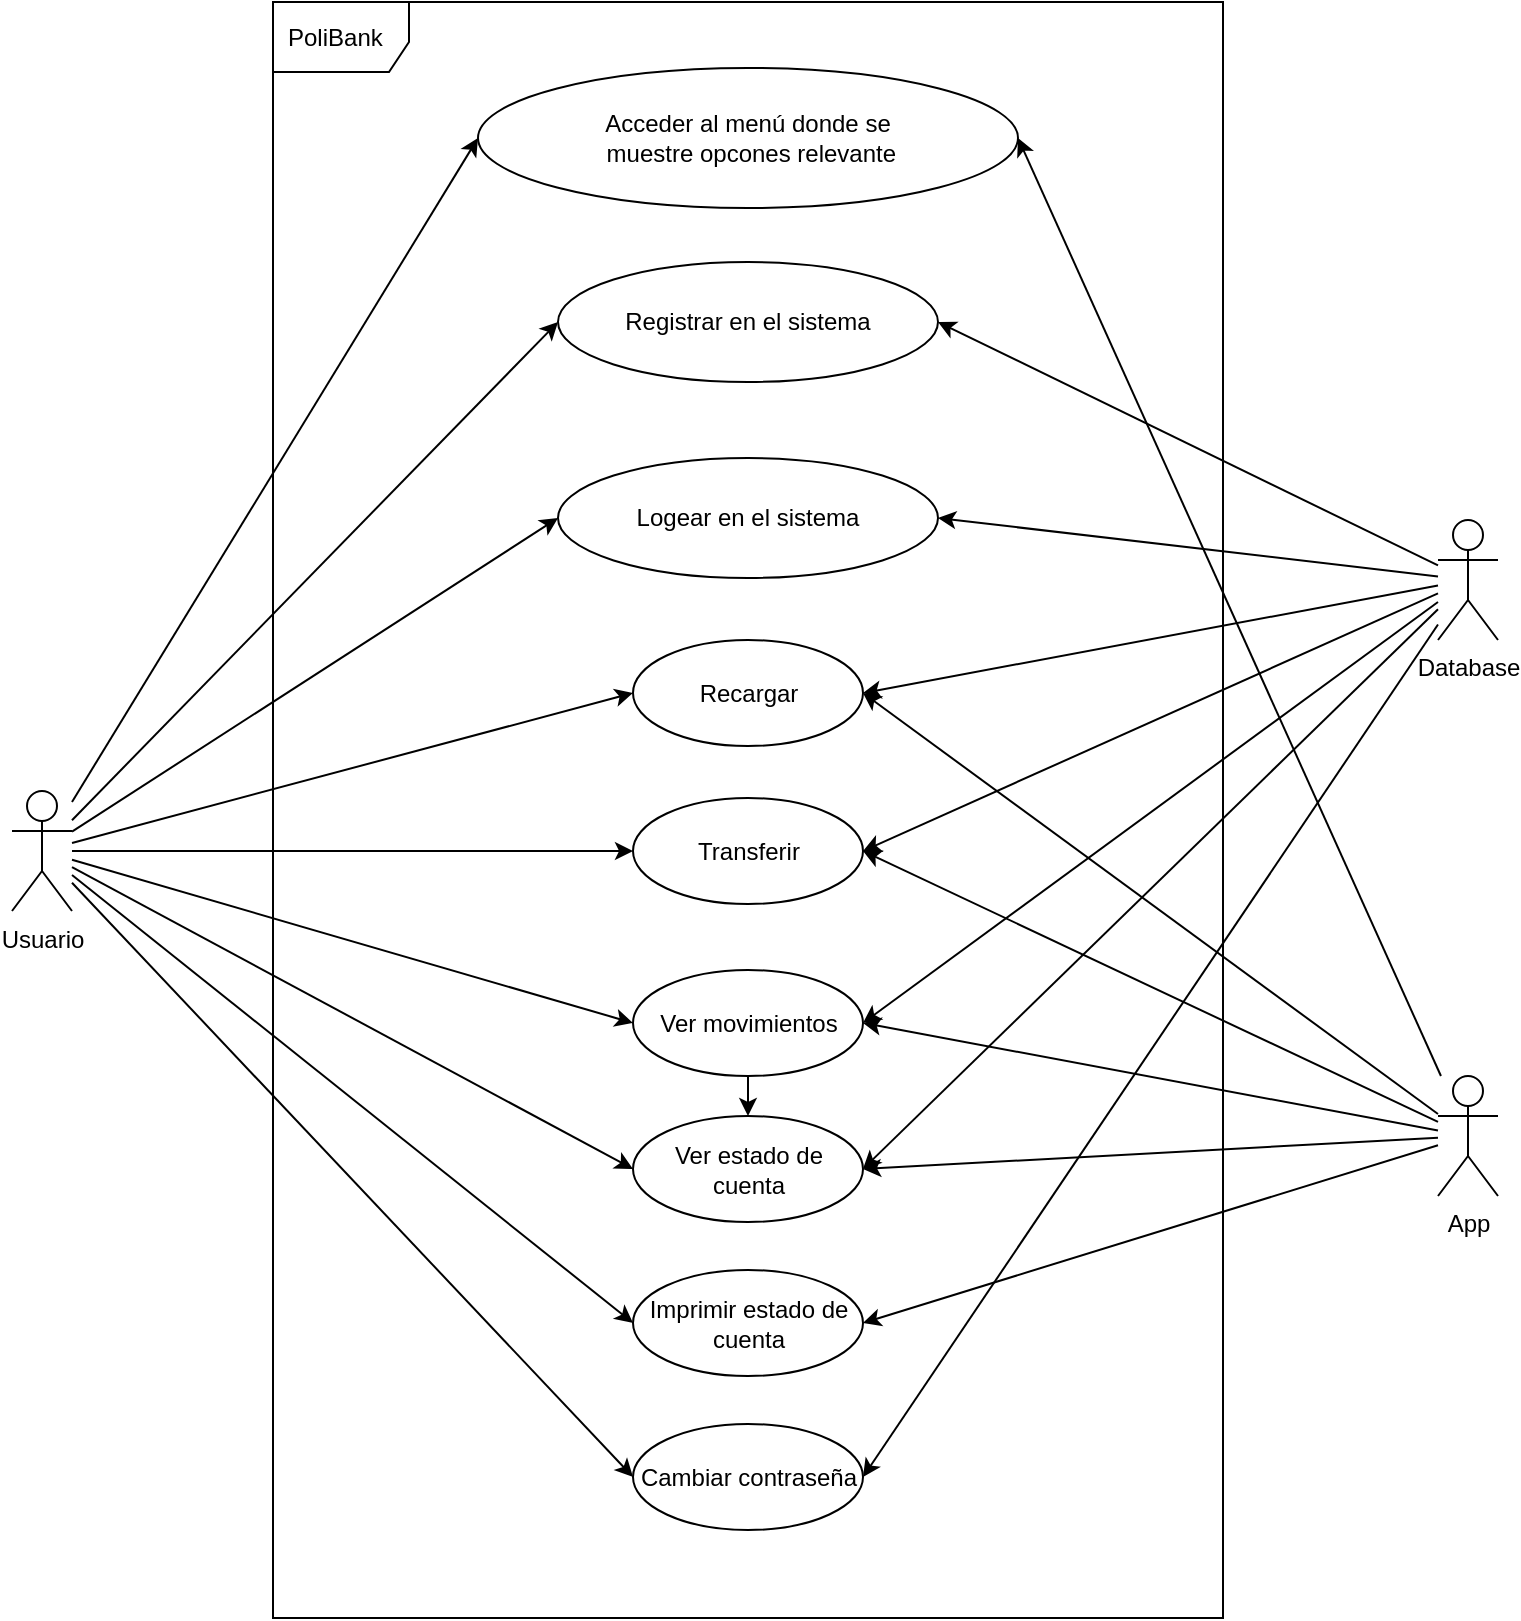 <mxfile>
    <diagram id="yY2P0JZ92X0-lj8_Rt_i" name="Página-1">
        <mxGraphModel dx="1031" dy="804" grid="0" gridSize="10" guides="1" tooltips="1" connect="1" arrows="1" fold="1" page="0" pageScale="1" pageWidth="827" pageHeight="1169" math="0" shadow="0">
            <root>
                <mxCell id="0"/>
                <mxCell id="1" parent="0"/>
                <mxCell id="29" value="PoliBank" style="shape=umlFrame;whiteSpace=wrap;html=1;width=68;height=35;boundedLbl=1;verticalAlign=middle;align=left;spacingLeft=5;" parent="1" vertex="1">
                    <mxGeometry x="162.5" y="25" width="475" height="808" as="geometry"/>
                </mxCell>
                <mxCell id="17" style="edgeStyle=none;html=1;entryX=0;entryY=0.5;entryDx=0;entryDy=0;" parent="1" source="3" target="12" edge="1">
                    <mxGeometry relative="1" as="geometry"/>
                </mxCell>
                <mxCell id="27" style="edgeStyle=none;html=1;entryX=0;entryY=0.5;entryDx=0;entryDy=0;" parent="1" source="3" target="6" edge="1">
                    <mxGeometry relative="1" as="geometry"/>
                </mxCell>
                <mxCell id="28" style="edgeStyle=none;html=1;entryX=0;entryY=0.5;entryDx=0;entryDy=0;" parent="1" source="3" target="11" edge="1">
                    <mxGeometry relative="1" as="geometry"/>
                </mxCell>
                <mxCell id="33" style="edgeStyle=none;html=1;entryX=0;entryY=0.5;entryDx=0;entryDy=0;" parent="1" source="3" target="32" edge="1">
                    <mxGeometry relative="1" as="geometry"/>
                </mxCell>
                <mxCell id="40" style="edgeStyle=none;html=1;entryX=0;entryY=0.5;entryDx=0;entryDy=0;" parent="1" source="3" target="39" edge="1">
                    <mxGeometry relative="1" as="geometry"/>
                </mxCell>
                <mxCell id="46" style="edgeStyle=none;html=1;entryX=0;entryY=0.5;entryDx=0;entryDy=0;" parent="1" source="3" target="44" edge="1">
                    <mxGeometry relative="1" as="geometry"/>
                </mxCell>
                <mxCell id="52" style="edgeStyle=none;html=1;entryX=0;entryY=0.5;entryDx=0;entryDy=0;" parent="1" source="3" target="48" edge="1">
                    <mxGeometry relative="1" as="geometry"/>
                </mxCell>
                <mxCell id="54" style="edgeStyle=none;html=1;entryX=0;entryY=0.5;entryDx=0;entryDy=0;" parent="1" source="3" target="49" edge="1">
                    <mxGeometry relative="1" as="geometry"/>
                </mxCell>
                <mxCell id="56" style="edgeStyle=none;html=1;entryX=0;entryY=0.5;entryDx=0;entryDy=0;" parent="1" source="3" target="50" edge="1">
                    <mxGeometry relative="1" as="geometry"/>
                </mxCell>
                <mxCell id="3" value="Usuario" style="shape=umlActor;verticalLabelPosition=bottom;verticalAlign=top;html=1;outlineConnect=0;" parent="1" vertex="1">
                    <mxGeometry x="32" y="419.5" width="30" height="60" as="geometry"/>
                </mxCell>
                <mxCell id="20" style="edgeStyle=none;html=1;entryX=1;entryY=0.5;entryDx=0;entryDy=0;" parent="1" source="4" target="6" edge="1">
                    <mxGeometry relative="1" as="geometry"/>
                </mxCell>
                <mxCell id="22" style="edgeStyle=none;html=1;entryX=1;entryY=0.5;entryDx=0;entryDy=0;" parent="1" source="4" target="12" edge="1">
                    <mxGeometry relative="1" as="geometry"/>
                </mxCell>
                <mxCell id="43" style="edgeStyle=none;html=1;entryX=1;entryY=0.5;entryDx=0;entryDy=0;" parent="1" source="4" target="39" edge="1">
                    <mxGeometry relative="1" as="geometry"/>
                </mxCell>
                <mxCell id="47" style="edgeStyle=none;html=1;entryX=1;entryY=0.5;entryDx=0;entryDy=0;" parent="1" source="4" target="44" edge="1">
                    <mxGeometry relative="1" as="geometry"/>
                </mxCell>
                <mxCell id="53" style="edgeStyle=none;html=1;entryX=1;entryY=0.5;entryDx=0;entryDy=0;" parent="1" source="4" target="48" edge="1">
                    <mxGeometry relative="1" as="geometry"/>
                </mxCell>
                <mxCell id="55" style="edgeStyle=none;html=1;entryX=1;entryY=0.5;entryDx=0;entryDy=0;" parent="1" source="4" target="49" edge="1">
                    <mxGeometry relative="1" as="geometry"/>
                </mxCell>
                <mxCell id="4" value="App" style="shape=umlActor;verticalLabelPosition=bottom;verticalAlign=top;html=1;outlineConnect=0;" parent="1" vertex="1">
                    <mxGeometry x="745" y="562" width="30" height="60" as="geometry"/>
                </mxCell>
                <mxCell id="6" value="Acceder al menú donde se&lt;br&gt;&amp;nbsp;muestre opcones relevante" style="ellipse;whiteSpace=wrap;html=1;" parent="1" vertex="1">
                    <mxGeometry x="265" y="58" width="270" height="70" as="geometry"/>
                </mxCell>
                <mxCell id="11" value="Registrar en el sistema" style="ellipse;whiteSpace=wrap;html=1;" parent="1" vertex="1">
                    <mxGeometry x="305" y="155" width="190" height="60" as="geometry"/>
                </mxCell>
                <mxCell id="12" value="Recargar" style="ellipse;whiteSpace=wrap;html=1;" parent="1" vertex="1">
                    <mxGeometry x="342.5" y="344" width="115" height="53" as="geometry"/>
                </mxCell>
                <mxCell id="32" value="Logear en el sistema" style="ellipse;whiteSpace=wrap;html=1;" parent="1" vertex="1">
                    <mxGeometry x="305" y="253" width="190" height="60" as="geometry"/>
                </mxCell>
                <mxCell id="39" value="Transferir" style="ellipse;whiteSpace=wrap;html=1;" parent="1" vertex="1">
                    <mxGeometry x="342.5" y="423" width="115" height="53" as="geometry"/>
                </mxCell>
                <mxCell id="67" style="edgeStyle=none;html=1;exitX=0.5;exitY=1;exitDx=0;exitDy=0;entryX=0.5;entryY=0;entryDx=0;entryDy=0;" edge="1" parent="1" source="44" target="48">
                    <mxGeometry relative="1" as="geometry"/>
                </mxCell>
                <mxCell id="44" value="Ver movimientos" style="ellipse;whiteSpace=wrap;html=1;" parent="1" vertex="1">
                    <mxGeometry x="342.5" y="509" width="115" height="53" as="geometry"/>
                </mxCell>
                <mxCell id="48" value="Ver estado de cuenta" style="ellipse;whiteSpace=wrap;html=1;" parent="1" vertex="1">
                    <mxGeometry x="342.5" y="582" width="115" height="53" as="geometry"/>
                </mxCell>
                <mxCell id="49" value="Imprimir estado de cuenta" style="ellipse;whiteSpace=wrap;html=1;" parent="1" vertex="1">
                    <mxGeometry x="342.5" y="659" width="115" height="53" as="geometry"/>
                </mxCell>
                <mxCell id="50" value="Cambiar contraseña" style="ellipse;whiteSpace=wrap;html=1;" parent="1" vertex="1">
                    <mxGeometry x="342.5" y="736" width="115" height="53" as="geometry"/>
                </mxCell>
                <mxCell id="60" style="edgeStyle=none;html=1;entryX=1;entryY=0.5;entryDx=0;entryDy=0;" edge="1" parent="1" source="59" target="11">
                    <mxGeometry relative="1" as="geometry"/>
                </mxCell>
                <mxCell id="63" style="edgeStyle=none;html=1;entryX=1;entryY=0.5;entryDx=0;entryDy=0;" edge="1" parent="1" source="59" target="32">
                    <mxGeometry relative="1" as="geometry"/>
                </mxCell>
                <mxCell id="64" style="edgeStyle=none;html=1;entryX=1;entryY=0.5;entryDx=0;entryDy=0;" edge="1" parent="1" source="59" target="44">
                    <mxGeometry relative="1" as="geometry"/>
                </mxCell>
                <mxCell id="65" style="edgeStyle=none;html=1;entryX=1;entryY=0.5;entryDx=0;entryDy=0;" edge="1" parent="1" source="59" target="48">
                    <mxGeometry relative="1" as="geometry"/>
                </mxCell>
                <mxCell id="66" style="edgeStyle=none;html=1;entryX=1;entryY=0.5;entryDx=0;entryDy=0;" edge="1" parent="1" source="59" target="39">
                    <mxGeometry relative="1" as="geometry"/>
                </mxCell>
                <mxCell id="68" style="edgeStyle=none;html=1;entryX=1;entryY=0.5;entryDx=0;entryDy=0;" edge="1" parent="1" source="59" target="50">
                    <mxGeometry relative="1" as="geometry"/>
                </mxCell>
                <mxCell id="69" style="edgeStyle=none;html=1;entryX=1;entryY=0.5;entryDx=0;entryDy=0;" edge="1" parent="1" source="59" target="12">
                    <mxGeometry relative="1" as="geometry"/>
                </mxCell>
                <mxCell id="59" value="Database" style="shape=umlActor;verticalLabelPosition=bottom;verticalAlign=top;html=1;outlineConnect=0;" vertex="1" parent="1">
                    <mxGeometry x="745" y="284" width="30" height="60" as="geometry"/>
                </mxCell>
            </root>
        </mxGraphModel>
    </diagram>
</mxfile>